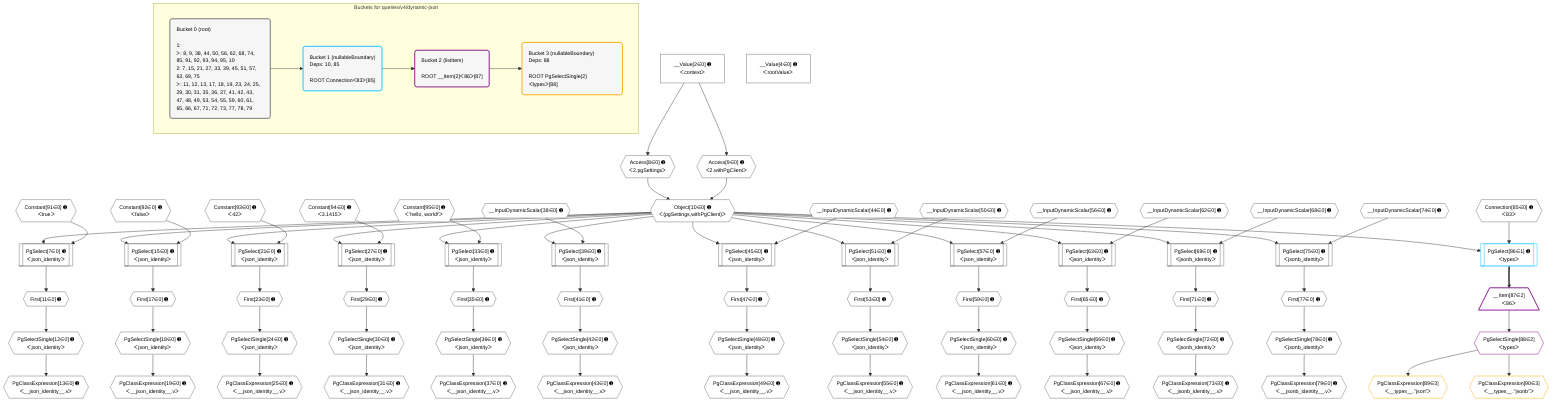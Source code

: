 %%{init: {'themeVariables': { 'fontSize': '12px'}}}%%
graph TD
    classDef path fill:#eee,stroke:#000,color:#000
    classDef plan fill:#fff,stroke-width:1px,color:#000
    classDef itemplan fill:#fff,stroke-width:2px,color:#000
    classDef unbatchedplan fill:#dff,stroke-width:1px,color:#000
    classDef sideeffectplan fill:#fcc,stroke-width:2px,color:#000
    classDef bucket fill:#f6f6f6,color:#000,stroke-width:2px,text-align:left


    %% plan dependencies
    PgSelect7[["PgSelect[7∈0] ➊<br />ᐸjson_identityᐳ"]]:::plan
    Object10{{"Object[10∈0] ➊<br />ᐸ{pgSettings,withPgClient}ᐳ"}}:::plan
    Constant91{{"Constant[91∈0] ➊<br />ᐸtrueᐳ"}}:::plan
    Object10 & Constant91 --> PgSelect7
    Access8{{"Access[8∈0] ➊<br />ᐸ2.pgSettingsᐳ"}}:::plan
    Access9{{"Access[9∈0] ➊<br />ᐸ2.withPgClientᐳ"}}:::plan
    Access8 & Access9 --> Object10
    PgSelect15[["PgSelect[15∈0] ➊<br />ᐸjson_identityᐳ"]]:::plan
    Constant92{{"Constant[92∈0] ➊<br />ᐸfalseᐳ"}}:::plan
    Object10 & Constant92 --> PgSelect15
    PgSelect21[["PgSelect[21∈0] ➊<br />ᐸjson_identityᐳ"]]:::plan
    Constant93{{"Constant[93∈0] ➊<br />ᐸ42ᐳ"}}:::plan
    Object10 & Constant93 --> PgSelect21
    PgSelect27[["PgSelect[27∈0] ➊<br />ᐸjson_identityᐳ"]]:::plan
    Constant94{{"Constant[94∈0] ➊<br />ᐸ3.1415ᐳ"}}:::plan
    Object10 & Constant94 --> PgSelect27
    PgSelect33[["PgSelect[33∈0] ➊<br />ᐸjson_identityᐳ"]]:::plan
    Constant95{{"Constant[95∈0] ➊<br />ᐸ'hello, world!'ᐳ"}}:::plan
    Object10 & Constant95 --> PgSelect33
    PgSelect39[["PgSelect[39∈0] ➊<br />ᐸjson_identityᐳ"]]:::plan
    __InputDynamicScalar38{{"__InputDynamicScalar[38∈0] ➊"}}:::plan
    Object10 & __InputDynamicScalar38 --> PgSelect39
    PgSelect45[["PgSelect[45∈0] ➊<br />ᐸjson_identityᐳ"]]:::plan
    __InputDynamicScalar44{{"__InputDynamicScalar[44∈0] ➊"}}:::plan
    Object10 & __InputDynamicScalar44 --> PgSelect45
    PgSelect51[["PgSelect[51∈0] ➊<br />ᐸjson_identityᐳ"]]:::plan
    __InputDynamicScalar50{{"__InputDynamicScalar[50∈0] ➊"}}:::plan
    Object10 & __InputDynamicScalar50 --> PgSelect51
    PgSelect57[["PgSelect[57∈0] ➊<br />ᐸjson_identityᐳ"]]:::plan
    __InputDynamicScalar56{{"__InputDynamicScalar[56∈0] ➊"}}:::plan
    Object10 & __InputDynamicScalar56 --> PgSelect57
    PgSelect63[["PgSelect[63∈0] ➊<br />ᐸjson_identityᐳ"]]:::plan
    __InputDynamicScalar62{{"__InputDynamicScalar[62∈0] ➊"}}:::plan
    Object10 & __InputDynamicScalar62 --> PgSelect63
    PgSelect69[["PgSelect[69∈0] ➊<br />ᐸjsonb_identityᐳ"]]:::plan
    __InputDynamicScalar68{{"__InputDynamicScalar[68∈0] ➊"}}:::plan
    Object10 & __InputDynamicScalar68 --> PgSelect69
    PgSelect75[["PgSelect[75∈0] ➊<br />ᐸjsonb_identityᐳ"]]:::plan
    __InputDynamicScalar74{{"__InputDynamicScalar[74∈0] ➊"}}:::plan
    Object10 & __InputDynamicScalar74 --> PgSelect75
    __Value2["__Value[2∈0] ➊<br />ᐸcontextᐳ"]:::plan
    __Value2 --> Access8
    __Value2 --> Access9
    First11{{"First[11∈0] ➊"}}:::plan
    PgSelect7 --> First11
    PgSelectSingle12{{"PgSelectSingle[12∈0] ➊<br />ᐸjson_identityᐳ"}}:::plan
    First11 --> PgSelectSingle12
    PgClassExpression13{{"PgClassExpression[13∈0] ➊<br />ᐸ__json_identity__.vᐳ"}}:::plan
    PgSelectSingle12 --> PgClassExpression13
    First17{{"First[17∈0] ➊"}}:::plan
    PgSelect15 --> First17
    PgSelectSingle18{{"PgSelectSingle[18∈0] ➊<br />ᐸjson_identityᐳ"}}:::plan
    First17 --> PgSelectSingle18
    PgClassExpression19{{"PgClassExpression[19∈0] ➊<br />ᐸ__json_identity__.vᐳ"}}:::plan
    PgSelectSingle18 --> PgClassExpression19
    First23{{"First[23∈0] ➊"}}:::plan
    PgSelect21 --> First23
    PgSelectSingle24{{"PgSelectSingle[24∈0] ➊<br />ᐸjson_identityᐳ"}}:::plan
    First23 --> PgSelectSingle24
    PgClassExpression25{{"PgClassExpression[25∈0] ➊<br />ᐸ__json_identity__.vᐳ"}}:::plan
    PgSelectSingle24 --> PgClassExpression25
    First29{{"First[29∈0] ➊"}}:::plan
    PgSelect27 --> First29
    PgSelectSingle30{{"PgSelectSingle[30∈0] ➊<br />ᐸjson_identityᐳ"}}:::plan
    First29 --> PgSelectSingle30
    PgClassExpression31{{"PgClassExpression[31∈0] ➊<br />ᐸ__json_identity__.vᐳ"}}:::plan
    PgSelectSingle30 --> PgClassExpression31
    First35{{"First[35∈0] ➊"}}:::plan
    PgSelect33 --> First35
    PgSelectSingle36{{"PgSelectSingle[36∈0] ➊<br />ᐸjson_identityᐳ"}}:::plan
    First35 --> PgSelectSingle36
    PgClassExpression37{{"PgClassExpression[37∈0] ➊<br />ᐸ__json_identity__.vᐳ"}}:::plan
    PgSelectSingle36 --> PgClassExpression37
    First41{{"First[41∈0] ➊"}}:::plan
    PgSelect39 --> First41
    PgSelectSingle42{{"PgSelectSingle[42∈0] ➊<br />ᐸjson_identityᐳ"}}:::plan
    First41 --> PgSelectSingle42
    PgClassExpression43{{"PgClassExpression[43∈0] ➊<br />ᐸ__json_identity__.vᐳ"}}:::plan
    PgSelectSingle42 --> PgClassExpression43
    First47{{"First[47∈0] ➊"}}:::plan
    PgSelect45 --> First47
    PgSelectSingle48{{"PgSelectSingle[48∈0] ➊<br />ᐸjson_identityᐳ"}}:::plan
    First47 --> PgSelectSingle48
    PgClassExpression49{{"PgClassExpression[49∈0] ➊<br />ᐸ__json_identity__.vᐳ"}}:::plan
    PgSelectSingle48 --> PgClassExpression49
    First53{{"First[53∈0] ➊"}}:::plan
    PgSelect51 --> First53
    PgSelectSingle54{{"PgSelectSingle[54∈0] ➊<br />ᐸjson_identityᐳ"}}:::plan
    First53 --> PgSelectSingle54
    PgClassExpression55{{"PgClassExpression[55∈0] ➊<br />ᐸ__json_identity__.vᐳ"}}:::plan
    PgSelectSingle54 --> PgClassExpression55
    First59{{"First[59∈0] ➊"}}:::plan
    PgSelect57 --> First59
    PgSelectSingle60{{"PgSelectSingle[60∈0] ➊<br />ᐸjson_identityᐳ"}}:::plan
    First59 --> PgSelectSingle60
    PgClassExpression61{{"PgClassExpression[61∈0] ➊<br />ᐸ__json_identity__.vᐳ"}}:::plan
    PgSelectSingle60 --> PgClassExpression61
    First65{{"First[65∈0] ➊"}}:::plan
    PgSelect63 --> First65
    PgSelectSingle66{{"PgSelectSingle[66∈0] ➊<br />ᐸjson_identityᐳ"}}:::plan
    First65 --> PgSelectSingle66
    PgClassExpression67{{"PgClassExpression[67∈0] ➊<br />ᐸ__json_identity__.vᐳ"}}:::plan
    PgSelectSingle66 --> PgClassExpression67
    First71{{"First[71∈0] ➊"}}:::plan
    PgSelect69 --> First71
    PgSelectSingle72{{"PgSelectSingle[72∈0] ➊<br />ᐸjsonb_identityᐳ"}}:::plan
    First71 --> PgSelectSingle72
    PgClassExpression73{{"PgClassExpression[73∈0] ➊<br />ᐸ__jsonb_identity__.vᐳ"}}:::plan
    PgSelectSingle72 --> PgClassExpression73
    First77{{"First[77∈0] ➊"}}:::plan
    PgSelect75 --> First77
    PgSelectSingle78{{"PgSelectSingle[78∈0] ➊<br />ᐸjsonb_identityᐳ"}}:::plan
    First77 --> PgSelectSingle78
    PgClassExpression79{{"PgClassExpression[79∈0] ➊<br />ᐸ__jsonb_identity__.vᐳ"}}:::plan
    PgSelectSingle78 --> PgClassExpression79
    __Value4["__Value[4∈0] ➊<br />ᐸrootValueᐳ"]:::plan
    Connection85{{"Connection[85∈0] ➊<br />ᐸ83ᐳ"}}:::plan
    PgSelect86[["PgSelect[86∈1] ➊<br />ᐸtypesᐳ"]]:::plan
    Object10 & Connection85 --> PgSelect86
    __Item87[/"__Item[87∈2]<br />ᐸ86ᐳ"\]:::itemplan
    PgSelect86 ==> __Item87
    PgSelectSingle88{{"PgSelectSingle[88∈2]<br />ᐸtypesᐳ"}}:::plan
    __Item87 --> PgSelectSingle88
    PgClassExpression89{{"PgClassExpression[89∈3]<br />ᐸ__types__.”json”ᐳ"}}:::plan
    PgSelectSingle88 --> PgClassExpression89
    PgClassExpression90{{"PgClassExpression[90∈3]<br />ᐸ__types__.”jsonb”ᐳ"}}:::plan
    PgSelectSingle88 --> PgClassExpression90

    %% define steps

    subgraph "Buckets for queries/v4/dynamic-json"
    Bucket0("Bucket 0 (root)<br /><br />1: <br />ᐳ: 8, 9, 38, 44, 50, 56, 62, 68, 74, 85, 91, 92, 93, 94, 95, 10<br />2: 7, 15, 21, 27, 33, 39, 45, 51, 57, 63, 69, 75<br />ᐳ: 11, 12, 13, 17, 18, 19, 23, 24, 25, 29, 30, 31, 35, 36, 37, 41, 42, 43, 47, 48, 49, 53, 54, 55, 59, 60, 61, 65, 66, 67, 71, 72, 73, 77, 78, 79"):::bucket
    classDef bucket0 stroke:#696969
    class Bucket0,__Value2,__Value4,PgSelect7,Access8,Access9,Object10,First11,PgSelectSingle12,PgClassExpression13,PgSelect15,First17,PgSelectSingle18,PgClassExpression19,PgSelect21,First23,PgSelectSingle24,PgClassExpression25,PgSelect27,First29,PgSelectSingle30,PgClassExpression31,PgSelect33,First35,PgSelectSingle36,PgClassExpression37,__InputDynamicScalar38,PgSelect39,First41,PgSelectSingle42,PgClassExpression43,__InputDynamicScalar44,PgSelect45,First47,PgSelectSingle48,PgClassExpression49,__InputDynamicScalar50,PgSelect51,First53,PgSelectSingle54,PgClassExpression55,__InputDynamicScalar56,PgSelect57,First59,PgSelectSingle60,PgClassExpression61,__InputDynamicScalar62,PgSelect63,First65,PgSelectSingle66,PgClassExpression67,__InputDynamicScalar68,PgSelect69,First71,PgSelectSingle72,PgClassExpression73,__InputDynamicScalar74,PgSelect75,First77,PgSelectSingle78,PgClassExpression79,Connection85,Constant91,Constant92,Constant93,Constant94,Constant95 bucket0
    Bucket1("Bucket 1 (nullableBoundary)<br />Deps: 10, 85<br /><br />ROOT Connectionᐸ83ᐳ[85]"):::bucket
    classDef bucket1 stroke:#00bfff
    class Bucket1,PgSelect86 bucket1
    Bucket2("Bucket 2 (listItem)<br /><br />ROOT __Item{2}ᐸ86ᐳ[87]"):::bucket
    classDef bucket2 stroke:#7f007f
    class Bucket2,__Item87,PgSelectSingle88 bucket2
    Bucket3("Bucket 3 (nullableBoundary)<br />Deps: 88<br /><br />ROOT PgSelectSingle{2}ᐸtypesᐳ[88]"):::bucket
    classDef bucket3 stroke:#ffa500
    class Bucket3,PgClassExpression89,PgClassExpression90 bucket3
    Bucket0 --> Bucket1
    Bucket1 --> Bucket2
    Bucket2 --> Bucket3
    end